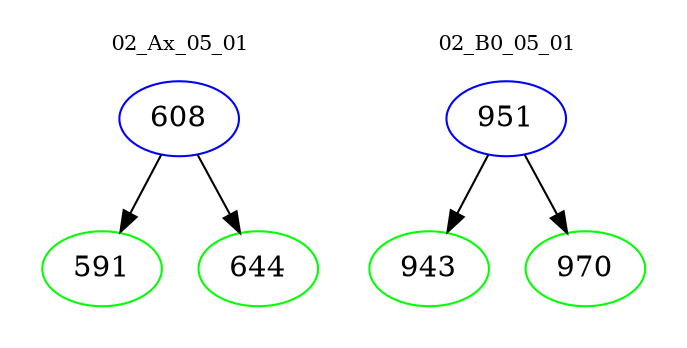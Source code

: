 digraph{
subgraph cluster_0 {
color = white
label = "02_Ax_05_01";
fontsize=10;
T0_608 [label="608", color="blue"]
T0_608 -> T0_591 [color="black"]
T0_591 [label="591", color="green"]
T0_608 -> T0_644 [color="black"]
T0_644 [label="644", color="green"]
}
subgraph cluster_1 {
color = white
label = "02_B0_05_01";
fontsize=10;
T1_951 [label="951", color="blue"]
T1_951 -> T1_943 [color="black"]
T1_943 [label="943", color="green"]
T1_951 -> T1_970 [color="black"]
T1_970 [label="970", color="green"]
}
}
